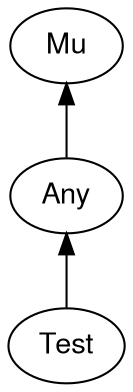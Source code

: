 digraph "perl6-type-graph" {
    rankdir=BT;
    splines=polyline;
    overlap=false; 
    // Types
    "Test" [color="#000000", fontcolor="#000000", href="/type/Test", fontname="FreeSans"];
    "Mu" [color="#000000", fontcolor="#000000", href="/type/Mu", fontname="FreeSans"];
    "Any" [color="#000000", fontcolor="#000000", href="/type/Any", fontname="FreeSans"];

    // Superclasses
    "Test" -> "Any" [color="#000000"];
    "Any" -> "Mu" [color="#000000"];

    // Roles
}
